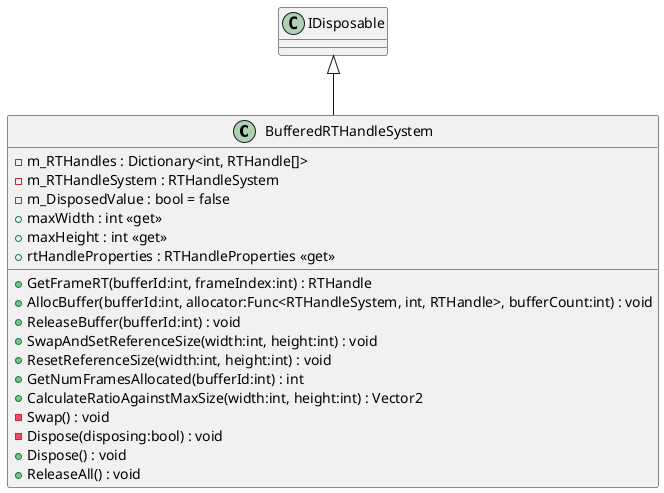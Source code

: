 @startuml
class BufferedRTHandleSystem {
    - m_RTHandles : Dictionary<int, RTHandle[]>
    - m_RTHandleSystem : RTHandleSystem
    - m_DisposedValue : bool = false
    + maxWidth : int <<get>>
    + maxHeight : int <<get>>
    + rtHandleProperties : RTHandleProperties <<get>>
    + GetFrameRT(bufferId:int, frameIndex:int) : RTHandle
    + AllocBuffer(bufferId:int, allocator:Func<RTHandleSystem, int, RTHandle>, bufferCount:int) : void
    + ReleaseBuffer(bufferId:int) : void
    + SwapAndSetReferenceSize(width:int, height:int) : void
    + ResetReferenceSize(width:int, height:int) : void
    + GetNumFramesAllocated(bufferId:int) : int
    + CalculateRatioAgainstMaxSize(width:int, height:int) : Vector2
    - Swap() : void
    - Dispose(disposing:bool) : void
    + Dispose() : void
    + ReleaseAll() : void
}
IDisposable <|-- BufferedRTHandleSystem
@enduml
